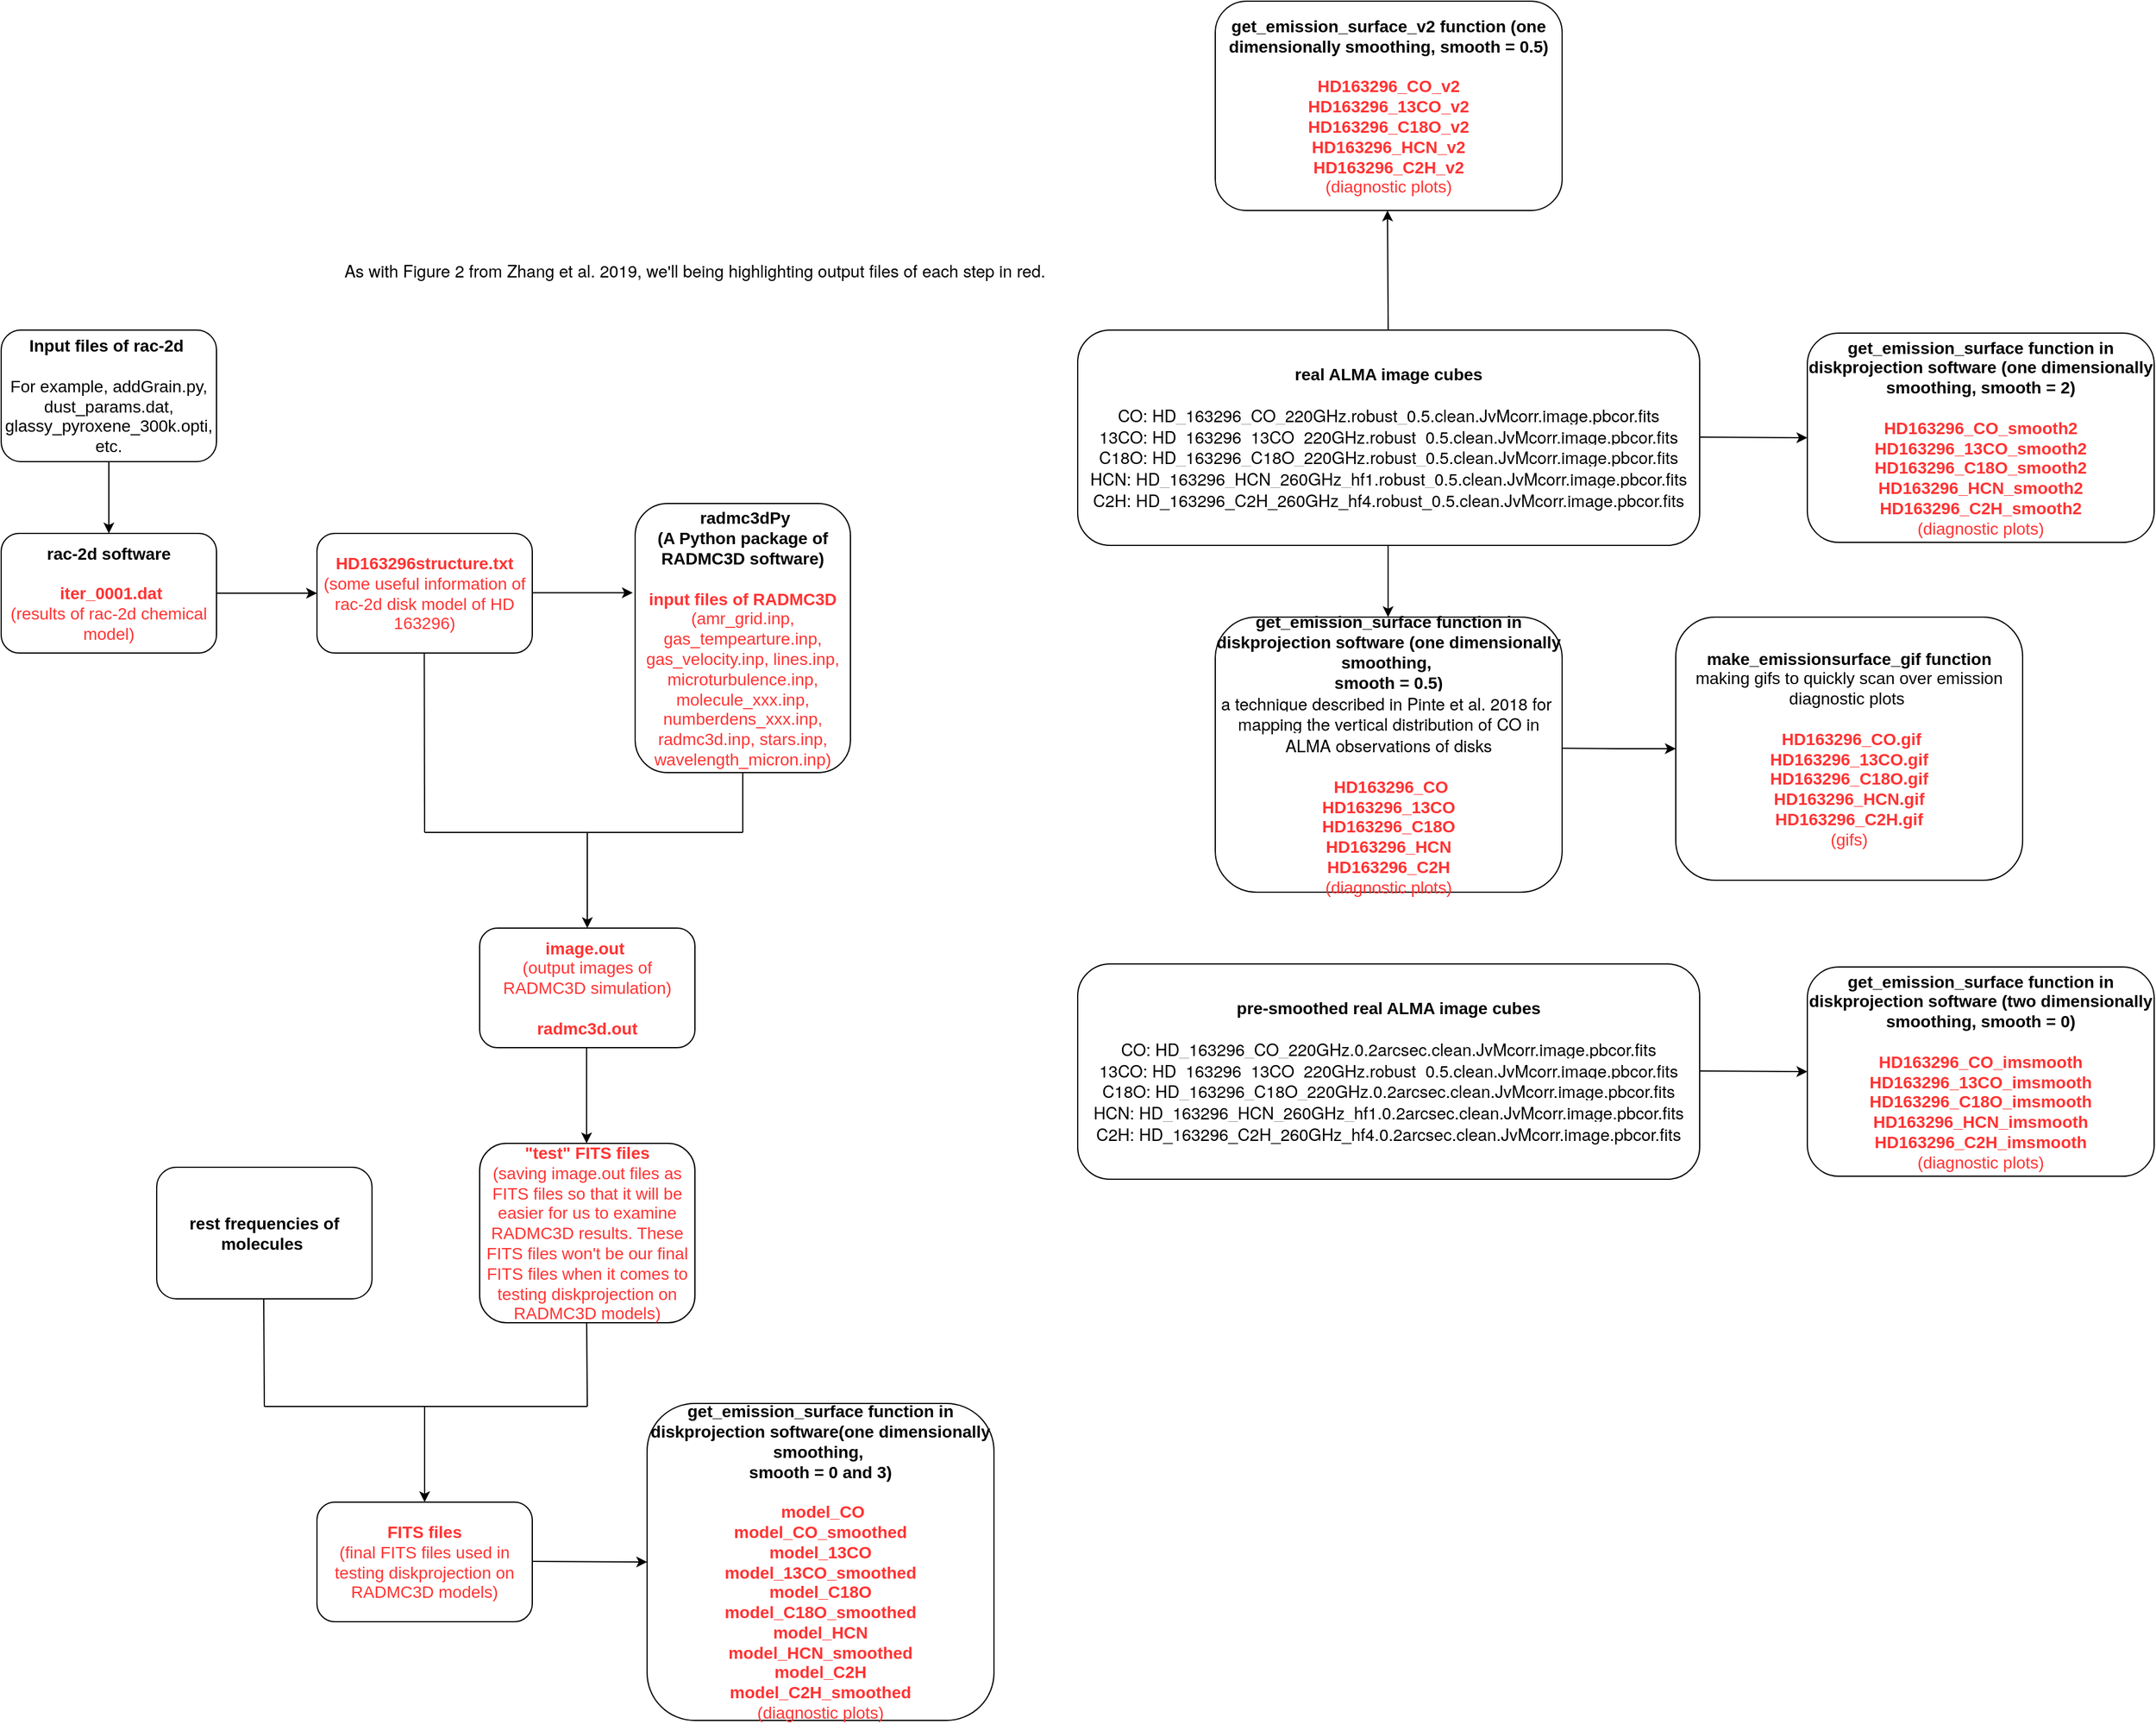 <mxfile version="14.7.7" type="github">
  <diagram id="OHio_l4A3hphXdwyJgQA" name="Page-1">
    <mxGraphModel dx="946" dy="1739" grid="1" gridSize="10" guides="1" tooltips="1" connect="1" arrows="1" fold="1" page="1" pageScale="1" pageWidth="827" pageHeight="1169" math="0" shadow="0">
      <root>
        <mxCell id="0" />
        <mxCell id="1" parent="0" />
        <mxCell id="7kvAbgqLVaGYdPQzEYKD-1" value="&lt;span style=&quot;font-family: &amp;#34;helvetica neue&amp;#34; , &amp;#34;helvetica&amp;#34; , &amp;#34;arial&amp;#34; , sans-serif ; font-size: 14px ; text-align: justify ; background-color: rgb(255 , 255 , 255)&quot;&gt;As with Figure 2 from Zhang et al. 2019, we&#39;ll being highlighting output files of each step in red.&lt;/span&gt;" style="text;html=1;strokeColor=none;fillColor=none;align=center;verticalAlign=middle;whiteSpace=wrap;rounded=0;" vertex="1" parent="1">
          <mxGeometry x="320" y="30" width="640" height="40" as="geometry" />
        </mxCell>
        <mxCell id="7kvAbgqLVaGYdPQzEYKD-2" value="&lt;font style=&quot;font-size: 14px&quot;&gt;&lt;b&gt;Input files of rac-2d&lt;/b&gt;&amp;nbsp;&lt;br&gt;&lt;br&gt;For example, addGrain.py, dust_params.dat, glassy_pyroxene_300k.opti, etc.&lt;/font&gt;" style="rounded=1;whiteSpace=wrap;html=1;" vertex="1" parent="1">
          <mxGeometry x="60" y="100" width="180" height="110" as="geometry" />
        </mxCell>
        <mxCell id="7kvAbgqLVaGYdPQzEYKD-8" value="&lt;font style=&quot;font-size: 14px&quot;&gt;&lt;b&gt;rac-2d software&lt;br&gt;&lt;br&gt;&lt;/b&gt;&amp;nbsp;&lt;font color=&quot;#ff3333&quot;&gt;&lt;b&gt;iter_0001.dat &lt;/b&gt;&lt;br&gt;(results of rac-2d chemical model)&lt;/font&gt;&lt;/font&gt;" style="rounded=1;whiteSpace=wrap;html=1;" vertex="1" parent="1">
          <mxGeometry x="60" y="270" width="180" height="100" as="geometry" />
        </mxCell>
        <mxCell id="7kvAbgqLVaGYdPQzEYKD-9" value="" style="endArrow=classic;html=1;exitX=0.5;exitY=1;exitDx=0;exitDy=0;" edge="1" parent="1" source="7kvAbgqLVaGYdPQzEYKD-2" target="7kvAbgqLVaGYdPQzEYKD-8">
          <mxGeometry width="50" height="50" relative="1" as="geometry">
            <mxPoint x="150" y="250" as="sourcePoint" />
            <mxPoint x="200" y="200" as="targetPoint" />
          </mxGeometry>
        </mxCell>
        <mxCell id="7kvAbgqLVaGYdPQzEYKD-11" value="&lt;font style=&quot;font-size: 14px&quot;&gt;&lt;font color=&quot;#ff3333&quot;&gt;&lt;b&gt;HD163296structure.txt&lt;/b&gt; (some useful information of rac-2d disk model of HD 163296)&lt;/font&gt;&lt;/font&gt;" style="rounded=1;whiteSpace=wrap;html=1;" vertex="1" parent="1">
          <mxGeometry x="324" y="270" width="180" height="100" as="geometry" />
        </mxCell>
        <mxCell id="7kvAbgqLVaGYdPQzEYKD-12" value="" style="endArrow=classic;html=1;exitX=1;exitY=0.5;exitDx=0;exitDy=0;" edge="1" parent="1" source="7kvAbgqLVaGYdPQzEYKD-8" target="7kvAbgqLVaGYdPQzEYKD-11">
          <mxGeometry width="50" height="50" relative="1" as="geometry">
            <mxPoint x="290" y="320" as="sourcePoint" />
            <mxPoint x="340" y="270" as="targetPoint" />
          </mxGeometry>
        </mxCell>
        <mxCell id="7kvAbgqLVaGYdPQzEYKD-13" value="&lt;font style=&quot;font-size: 14px&quot;&gt;&lt;b&gt;&amp;nbsp;radmc3dPy &lt;br&gt;(&lt;/b&gt;&lt;b&gt;A Python package of RADMC3D software&lt;/b&gt;&lt;b&gt;)&lt;/b&gt;&lt;br&gt;&lt;br&gt;&lt;span style=&quot;color: rgb(255 , 51 , 51)&quot;&gt;&lt;b&gt;input files of RADMC3D&lt;/b&gt;&lt;br&gt;&lt;/span&gt;&lt;font color=&quot;#ff3333&quot;&gt;(amr_grid.inp, gas_tempearture.inp, gas_velocity.inp, lines.inp, microturbulence.inp, molecule_xxx.inp, numberdens_xxx.inp, radmc3d.inp, stars.inp, wavelength_micron.inp)&lt;/font&gt;&lt;br&gt;&lt;/font&gt;" style="rounded=1;whiteSpace=wrap;html=1;" vertex="1" parent="1">
          <mxGeometry x="590" y="245" width="180" height="225" as="geometry" />
        </mxCell>
        <mxCell id="7kvAbgqLVaGYdPQzEYKD-14" value="" style="endArrow=classic;html=1;exitX=1;exitY=0.5;exitDx=0;exitDy=0;" edge="1" parent="1">
          <mxGeometry width="50" height="50" relative="1" as="geometry">
            <mxPoint x="504.0" y="319.66" as="sourcePoint" />
            <mxPoint x="588.0" y="319.66" as="targetPoint" />
          </mxGeometry>
        </mxCell>
        <mxCell id="7kvAbgqLVaGYdPQzEYKD-15" value="" style="endArrow=none;html=1;" edge="1" parent="1">
          <mxGeometry width="50" height="50" relative="1" as="geometry">
            <mxPoint x="414" y="520" as="sourcePoint" />
            <mxPoint x="413.71" y="370" as="targetPoint" />
          </mxGeometry>
        </mxCell>
        <mxCell id="7kvAbgqLVaGYdPQzEYKD-16" value="" style="endArrow=none;html=1;" edge="1" parent="1">
          <mxGeometry width="50" height="50" relative="1" as="geometry">
            <mxPoint x="414" y="520" as="sourcePoint" />
            <mxPoint x="680" y="520" as="targetPoint" />
          </mxGeometry>
        </mxCell>
        <mxCell id="7kvAbgqLVaGYdPQzEYKD-17" value="" style="endArrow=none;html=1;" edge="1" parent="1">
          <mxGeometry width="50" height="50" relative="1" as="geometry">
            <mxPoint x="680" y="520" as="sourcePoint" />
            <mxPoint x="680" y="470" as="targetPoint" />
          </mxGeometry>
        </mxCell>
        <mxCell id="7kvAbgqLVaGYdPQzEYKD-18" value="" style="endArrow=classic;html=1;" edge="1" parent="1">
          <mxGeometry width="50" height="50" relative="1" as="geometry">
            <mxPoint x="550" y="520" as="sourcePoint" />
            <mxPoint x="550" y="600" as="targetPoint" />
          </mxGeometry>
        </mxCell>
        <mxCell id="7kvAbgqLVaGYdPQzEYKD-19" value="&lt;font style=&quot;font-size: 14px&quot;&gt;&lt;font color=&quot;#ff3333&quot;&gt;&lt;b&gt;image.out&lt;/b&gt;&amp;nbsp;&lt;br&gt;(output images of RADMC3D simulation)&lt;br&gt;&lt;br&gt;&lt;/font&gt;&lt;b style=&quot;color: rgb(255 , 51 , 51)&quot;&gt;radmc3d.out&lt;/b&gt;&lt;font color=&quot;#ff3333&quot;&gt;&lt;br&gt;&lt;/font&gt;&lt;/font&gt;" style="rounded=1;whiteSpace=wrap;html=1;" vertex="1" parent="1">
          <mxGeometry x="460" y="600" width="180" height="100" as="geometry" />
        </mxCell>
        <mxCell id="7kvAbgqLVaGYdPQzEYKD-22" value="" style="endArrow=classic;html=1;" edge="1" parent="1">
          <mxGeometry width="50" height="50" relative="1" as="geometry">
            <mxPoint x="549.41" y="700" as="sourcePoint" />
            <mxPoint x="549.41" y="780" as="targetPoint" />
          </mxGeometry>
        </mxCell>
        <mxCell id="7kvAbgqLVaGYdPQzEYKD-23" value="&lt;font style=&quot;font-size: 14px&quot;&gt;&lt;font color=&quot;#ff3333&quot;&gt;&lt;b&gt;&quot;test&quot; FITS files&lt;br&gt;&lt;/b&gt;&lt;/font&gt;&lt;span style=&quot;color: rgb(255 , 51 , 51)&quot;&gt;(saving image.out files as FITS files so that it will be easier for us to examine RADMC3D results. These FITS files won&#39;t be our final FITS files when it comes to testing diskprojection on RADMC3D models)&lt;/span&gt;&lt;font color=&quot;#ff3333&quot;&gt;&lt;br&gt;&lt;/font&gt;&lt;/font&gt;" style="rounded=1;whiteSpace=wrap;html=1;" vertex="1" parent="1">
          <mxGeometry x="460" y="780" width="180" height="150" as="geometry" />
        </mxCell>
        <mxCell id="7kvAbgqLVaGYdPQzEYKD-24" value="&lt;font style=&quot;font-size: 14px&quot;&gt;&lt;b&gt;real ALMA image cubes&lt;/b&gt;&lt;br&gt;&lt;br&gt;&lt;span style=&quot;font-family: &amp;#34;helvetica neue&amp;#34; , &amp;#34;helvetica&amp;#34; , &amp;#34;arial&amp;#34; , sans-serif ; text-align: left ; background-color: rgb(255 , 255 , 255)&quot;&gt;CO: HD_163296_CO_220GHz.robust_0.5.clean.JvMcorr.image.pbcor.fits&lt;br&gt;&lt;/span&gt;&lt;span style=&quot;font-family: &amp;#34;helvetica neue&amp;#34; , &amp;#34;helvetica&amp;#34; , &amp;#34;arial&amp;#34; , sans-serif ; text-align: left ; background-color: rgb(255 , 255 , 255)&quot;&gt;13CO: HD_163296_13CO_220GHz.robust_0.5.clean.JvMcorr.image.pbcor.fits&lt;br&gt;&lt;/span&gt;&lt;span style=&quot;font-family: &amp;#34;helvetica neue&amp;#34; , &amp;#34;helvetica&amp;#34; , &amp;#34;arial&amp;#34; , sans-serif ; text-align: left ; background-color: rgb(255 , 255 , 255)&quot;&gt;C18O: HD_163296_C18O_220GHz.robust_0.5.clean.JvMcorr.image.pbcor.fits&lt;br&gt;&lt;/span&gt;&lt;span style=&quot;font-family: &amp;#34;helvetica neue&amp;#34; , &amp;#34;helvetica&amp;#34; , &amp;#34;arial&amp;#34; , sans-serif ; text-align: left ; background-color: rgb(255 , 255 , 255)&quot;&gt;HCN: HD_163296_HCN_260GHz_hf1.robust_0.5.clean.JvMcorr.image.pbcor.fits&lt;br&gt;&lt;/span&gt;&lt;span style=&quot;font-family: &amp;#34;helvetica neue&amp;#34; , &amp;#34;helvetica&amp;#34; , &amp;#34;arial&amp;#34; , sans-serif ; text-align: left ; background-color: rgb(255 , 255 , 255)&quot;&gt;C2H: HD_163296_C2H_260GHz_hf4.robust_0.5.clean.JvMcorr.image.pbcor.fits&lt;/span&gt;&lt;br&gt;&lt;/font&gt;" style="rounded=1;whiteSpace=wrap;html=1;" vertex="1" parent="1">
          <mxGeometry x="960" y="100" width="520" height="180" as="geometry" />
        </mxCell>
        <mxCell id="7kvAbgqLVaGYdPQzEYKD-25" value="" style="endArrow=classic;html=1;exitX=0.5;exitY=1;exitDx=0;exitDy=0;" edge="1" parent="1">
          <mxGeometry width="50" height="50" relative="1" as="geometry">
            <mxPoint x="1219.5" y="280" as="sourcePoint" />
            <mxPoint x="1219.5" y="340" as="targetPoint" />
          </mxGeometry>
        </mxCell>
        <mxCell id="7kvAbgqLVaGYdPQzEYKD-26" value="&lt;font style=&quot;font-size: 14px&quot;&gt;&lt;b&gt;get_emission_surface function in diskprojection software (&lt;/b&gt;&lt;b&gt;one dimensionally smoothing,&amp;nbsp;&lt;/b&gt;&lt;b&gt;&lt;br&gt;smooth = 0.5)&lt;br&gt;&lt;/b&gt;&lt;span style=&quot;font-family: &amp;#34;helvetica neue&amp;#34; , &amp;#34;helvetica&amp;#34; , &amp;#34;arial&amp;#34; , sans-serif ; text-align: justify ; background-color: rgb(255 , 255 , 255)&quot;&gt;a technique described in Pinte et al. 2018&amp;nbsp;&lt;/span&gt;&lt;span style=&quot;font-family: &amp;#34;helvetica neue&amp;#34; , &amp;#34;helvetica&amp;#34; , &amp;#34;arial&amp;#34; , sans-serif ; text-align: justify ; background-color: rgb(255 , 255 , 255)&quot;&gt;for&amp;nbsp;&lt;/span&gt;&lt;span style=&quot;font-family: &amp;#34;helvetica neue&amp;#34; , &amp;#34;helvetica&amp;#34; , &amp;#34;arial&amp;#34; , sans-serif ; text-align: justify ; background-color: rgb(255 , 255 , 255)&quot;&gt;&lt;br&gt;mapping the vertical distribution of CO in ALMA observations of disks&lt;/span&gt;&lt;b&gt;&lt;br&gt;&lt;br&gt;&lt;/b&gt;&amp;nbsp;&lt;font color=&quot;#ff3333&quot;&gt;&lt;b&gt;HD163296_CO&lt;br&gt;&lt;/b&gt;&lt;/font&gt;&lt;b style=&quot;color: rgb(255 , 51 , 51)&quot;&gt;HD163296_13CO&lt;br&gt;&lt;/b&gt;&lt;b style=&quot;color: rgb(255 , 51 , 51)&quot;&gt;HD163296_C18O&lt;br&gt;&lt;/b&gt;&lt;b style=&quot;color: rgb(255 , 51 , 51)&quot;&gt;HD163296_HCN&lt;br&gt;&lt;/b&gt;&lt;b style=&quot;color: rgb(255 , 51 , 51)&quot;&gt;HD163296_C2H&lt;/b&gt;&lt;font color=&quot;#ff3333&quot;&gt;&lt;br&gt;(diagnostic plots)&lt;/font&gt;&lt;/font&gt;" style="rounded=1;whiteSpace=wrap;html=1;" vertex="1" parent="1">
          <mxGeometry x="1075" y="340" width="290" height="230" as="geometry" />
        </mxCell>
        <mxCell id="7kvAbgqLVaGYdPQzEYKD-28" value="&lt;font style=&quot;font-size: 14px&quot;&gt;&lt;b&gt;get_emission_surface function in diskprojection software (one dimensionally smoothing, smooth = 2)&lt;/b&gt;&lt;b&gt;&lt;br&gt;&lt;/b&gt;&lt;font color=&quot;#ff3333&quot;&gt;&lt;b&gt;&lt;br&gt;&lt;/b&gt;&lt;/font&gt;&lt;b style=&quot;color: rgb(255 , 51 , 51)&quot;&gt;HD163296_CO_smooth2&lt;/b&gt;&lt;b style=&quot;color: rgb(255 , 51 , 51)&quot;&gt;&lt;br&gt;&lt;/b&gt;&lt;b style=&quot;color: rgb(255 , 51 , 51)&quot;&gt;HD163296_13CO_smooth2&lt;/b&gt;&lt;b style=&quot;color: rgb(255 , 51 , 51)&quot;&gt;&lt;br&gt;&lt;/b&gt;&lt;b style=&quot;color: rgb(255 , 51 , 51)&quot;&gt;HD163296_C18O_smooth2&lt;/b&gt;&lt;b style=&quot;color: rgb(255 , 51 , 51)&quot;&gt;&lt;br&gt;&lt;/b&gt;&lt;b style=&quot;color: rgb(255 , 51 , 51)&quot;&gt;HD163296_HCN_smooth2&lt;/b&gt;&lt;b style=&quot;color: rgb(255 , 51 , 51)&quot;&gt;&lt;br&gt;&lt;/b&gt;&lt;b style=&quot;color: rgb(255 , 51 , 51)&quot;&gt;HD163296_C2H_smooth2&lt;/b&gt;&lt;font color=&quot;#ff3333&quot;&gt;&lt;br&gt;(diagnostic plots)&lt;/font&gt;&lt;/font&gt;" style="rounded=1;whiteSpace=wrap;html=1;" vertex="1" parent="1">
          <mxGeometry x="1570" y="102.5" width="290" height="175" as="geometry" />
        </mxCell>
        <mxCell id="7kvAbgqLVaGYdPQzEYKD-29" value="" style="endArrow=classic;html=1;exitX=1;exitY=0.5;exitDx=0;exitDy=0;entryX=0;entryY=0.5;entryDx=0;entryDy=0;" edge="1" parent="1" target="7kvAbgqLVaGYdPQzEYKD-28">
          <mxGeometry width="50" height="50" relative="1" as="geometry">
            <mxPoint x="1480" y="189.5" as="sourcePoint" />
            <mxPoint x="1564" y="189.5" as="targetPoint" />
          </mxGeometry>
        </mxCell>
        <mxCell id="7kvAbgqLVaGYdPQzEYKD-30" value="&lt;font style=&quot;font-size: 14px&quot;&gt;&lt;b&gt;pre-smoothed real ALMA image cubes&lt;/b&gt;&lt;br&gt;&lt;br&gt;&lt;span style=&quot;font-family: &amp;#34;helvetica neue&amp;#34; , &amp;#34;helvetica&amp;#34; , &amp;#34;arial&amp;#34; , sans-serif ; text-align: left ; background-color: rgb(255 , 255 , 255)&quot;&gt;CO: H&lt;/span&gt;&lt;span style=&quot;font-family: &amp;#34;helvetica neue&amp;#34; , &amp;#34;helvetica&amp;#34; , &amp;#34;arial&amp;#34; , sans-serif ; text-align: left ; background-color: rgb(255 , 255 , 255)&quot;&gt;D_163296_CO_220GHz.0.2arcsec.clean.JvMcorr.image.pbcor.fits&lt;/span&gt;&lt;span style=&quot;font-family: &amp;#34;helvetica neue&amp;#34; , &amp;#34;helvetica&amp;#34; , &amp;#34;arial&amp;#34; , sans-serif ; text-align: left ; background-color: rgb(255 , 255 , 255)&quot;&gt;&lt;br&gt;&lt;/span&gt;&lt;span style=&quot;font-family: &amp;#34;helvetica neue&amp;#34; , &amp;#34;helvetica&amp;#34; , &amp;#34;arial&amp;#34; , sans-serif ; text-align: left ; background-color: rgb(255 , 255 , 255)&quot;&gt;13CO: HD_163296_13CO_220GHz.robust_0.5.clean.JvMcorr.image.pbcor.fits&lt;br&gt;&lt;/span&gt;&lt;span style=&quot;font-family: &amp;#34;helvetica neue&amp;#34; , &amp;#34;helvetica&amp;#34; , &amp;#34;arial&amp;#34; , sans-serif ; text-align: left ; background-color: rgb(255 , 255 , 255)&quot;&gt;C18O: H&lt;/span&gt;&lt;span style=&quot;font-family: &amp;#34;helvetica neue&amp;#34; , &amp;#34;helvetica&amp;#34; , &amp;#34;arial&amp;#34; , sans-serif ; text-align: left ; background-color: rgb(255 , 255 , 255)&quot;&gt;D_163296_C18O_220GHz.0.2arcsec.clean.JvMcorr.image.pbcor.fits&lt;/span&gt;&lt;span style=&quot;font-family: &amp;#34;helvetica neue&amp;#34; , &amp;#34;helvetica&amp;#34; , &amp;#34;arial&amp;#34; , sans-serif ; text-align: left ; background-color: rgb(255 , 255 , 255)&quot;&gt;&lt;br&gt;&lt;/span&gt;&lt;span style=&quot;font-family: &amp;#34;helvetica neue&amp;#34; , &amp;#34;helvetica&amp;#34; , &amp;#34;arial&amp;#34; , sans-serif ; text-align: left ; background-color: rgb(255 , 255 , 255)&quot;&gt;HCN: H&lt;/span&gt;&lt;span style=&quot;font-family: &amp;#34;helvetica neue&amp;#34; , &amp;#34;helvetica&amp;#34; , &amp;#34;arial&amp;#34; , sans-serif ; text-align: left ; background-color: rgb(255 , 255 , 255)&quot;&gt;D_163296_HCN_260GHz_hf1.0.2arcsec.clean.JvMcorr.image.pbcor.fits&lt;/span&gt;&lt;span style=&quot;font-family: &amp;#34;helvetica neue&amp;#34; , &amp;#34;helvetica&amp;#34; , &amp;#34;arial&amp;#34; , sans-serif ; text-align: left ; background-color: rgb(255 , 255 , 255)&quot;&gt;&lt;br&gt;&lt;/span&gt;&lt;span style=&quot;font-family: &amp;#34;helvetica neue&amp;#34; , &amp;#34;helvetica&amp;#34; , &amp;#34;arial&amp;#34; , sans-serif ; text-align: left ; background-color: rgb(255 , 255 , 255)&quot;&gt;C2H: H&lt;/span&gt;&lt;span style=&quot;font-family: &amp;#34;helvetica neue&amp;#34; , &amp;#34;helvetica&amp;#34; , &amp;#34;arial&amp;#34; , sans-serif ; text-align: left ; background-color: rgb(255 , 255 , 255)&quot;&gt;D_163296_C2H_260GHz_hf4.0.2arcsec.clean.JvMcorr.image.pbcor.fits&lt;/span&gt;&lt;br&gt;&lt;/font&gt;" style="rounded=1;whiteSpace=wrap;html=1;" vertex="1" parent="1">
          <mxGeometry x="960" y="630" width="520" height="180" as="geometry" />
        </mxCell>
        <mxCell id="7kvAbgqLVaGYdPQzEYKD-31" value="&lt;font style=&quot;font-size: 14px&quot;&gt;&lt;b&gt;get_emission_surface function in diskprojection software (two dimensionally smoothing, smooth = 0)&lt;/b&gt;&lt;b&gt;&lt;br&gt;&lt;/b&gt;&lt;font color=&quot;#ff3333&quot;&gt;&lt;b&gt;&lt;br&gt;&lt;/b&gt;&lt;/font&gt;&lt;b style=&quot;color: rgb(255 , 51 , 51)&quot;&gt;HD163296_CO_imsmooth&lt;/b&gt;&lt;b style=&quot;color: rgb(255 , 51 , 51)&quot;&gt;&lt;br&gt;&lt;/b&gt;&lt;b style=&quot;color: rgb(255 , 51 , 51)&quot;&gt;HD163296_13CO_imsmooth&lt;/b&gt;&lt;b style=&quot;color: rgb(255 , 51 , 51)&quot;&gt;&lt;br&gt;&lt;/b&gt;&lt;b style=&quot;color: rgb(255 , 51 , 51)&quot;&gt;HD163296_C18O_imsmooth&lt;/b&gt;&lt;b style=&quot;color: rgb(255 , 51 , 51)&quot;&gt;&lt;br&gt;&lt;/b&gt;&lt;b style=&quot;color: rgb(255 , 51 , 51)&quot;&gt;HD163296_HCN_imsmooth&lt;/b&gt;&lt;b style=&quot;color: rgb(255 , 51 , 51)&quot;&gt;&lt;br&gt;&lt;/b&gt;&lt;b style=&quot;color: rgb(255 , 51 , 51)&quot;&gt;HD163296_C2H_imsmooth&lt;/b&gt;&lt;font color=&quot;#ff3333&quot;&gt;&lt;br&gt;(diagnostic plots)&lt;/font&gt;&lt;/font&gt;" style="rounded=1;whiteSpace=wrap;html=1;" vertex="1" parent="1">
          <mxGeometry x="1570" y="632.5" width="290" height="175" as="geometry" />
        </mxCell>
        <mxCell id="7kvAbgqLVaGYdPQzEYKD-32" value="" style="endArrow=classic;html=1;exitX=1;exitY=0.5;exitDx=0;exitDy=0;entryX=0;entryY=0.5;entryDx=0;entryDy=0;" edge="1" parent="1">
          <mxGeometry width="50" height="50" relative="1" as="geometry">
            <mxPoint x="1480" y="719.5" as="sourcePoint" />
            <mxPoint x="1570" y="720" as="targetPoint" />
          </mxGeometry>
        </mxCell>
        <mxCell id="7kvAbgqLVaGYdPQzEYKD-33" value="&lt;font style=&quot;font-size: 14px&quot;&gt;&lt;b&gt;rest frequencies of molecules&lt;/b&gt;&amp;nbsp;&lt;br&gt;&lt;/font&gt;" style="rounded=1;whiteSpace=wrap;html=1;" vertex="1" parent="1">
          <mxGeometry x="190" y="800" width="180" height="110" as="geometry" />
        </mxCell>
        <mxCell id="7kvAbgqLVaGYdPQzEYKD-35" value="" style="endArrow=none;html=1;" edge="1" parent="1">
          <mxGeometry width="50" height="50" relative="1" as="geometry">
            <mxPoint x="280" y="1000" as="sourcePoint" />
            <mxPoint x="279.5" y="910" as="targetPoint" />
          </mxGeometry>
        </mxCell>
        <mxCell id="7kvAbgqLVaGYdPQzEYKD-36" value="" style="endArrow=none;html=1;" edge="1" parent="1">
          <mxGeometry width="50" height="50" relative="1" as="geometry">
            <mxPoint x="550" y="1000" as="sourcePoint" />
            <mxPoint x="549.5" y="930" as="targetPoint" />
          </mxGeometry>
        </mxCell>
        <mxCell id="7kvAbgqLVaGYdPQzEYKD-37" value="" style="endArrow=none;html=1;" edge="1" parent="1">
          <mxGeometry width="50" height="50" relative="1" as="geometry">
            <mxPoint x="280" y="1000" as="sourcePoint" />
            <mxPoint x="550" y="1000" as="targetPoint" />
          </mxGeometry>
        </mxCell>
        <mxCell id="7kvAbgqLVaGYdPQzEYKD-38" value="" style="endArrow=classic;html=1;" edge="1" parent="1">
          <mxGeometry width="50" height="50" relative="1" as="geometry">
            <mxPoint x="414.0" y="1000" as="sourcePoint" />
            <mxPoint x="414.0" y="1080" as="targetPoint" />
          </mxGeometry>
        </mxCell>
        <mxCell id="7kvAbgqLVaGYdPQzEYKD-39" value="&lt;font style=&quot;font-size: 14px&quot;&gt;&lt;font color=&quot;#ff3333&quot;&gt;&lt;b&gt;FITS files&lt;br&gt;&lt;/b&gt;&lt;/font&gt;&lt;span style=&quot;color: rgb(255 , 51 , 51)&quot;&gt;(final FITS files used in testing diskprojection on RADMC3D models)&lt;/span&gt;&lt;font color=&quot;#ff3333&quot;&gt;&lt;br&gt;&lt;/font&gt;&lt;/font&gt;" style="rounded=1;whiteSpace=wrap;html=1;" vertex="1" parent="1">
          <mxGeometry x="324" y="1080" width="180" height="100" as="geometry" />
        </mxCell>
        <mxCell id="7kvAbgqLVaGYdPQzEYKD-40" value="&lt;font style=&quot;font-size: 14px&quot;&gt;&lt;b&gt;get_emission_surface function in diskprojection software(&lt;/b&gt;&lt;b&gt;one dimensionally smoothing,&amp;nbsp;&lt;/b&gt;&lt;b&gt;&lt;br&gt;smooth = 0 and 3)&lt;/b&gt;&lt;b&gt;&lt;br&gt;&lt;br&gt;&lt;/b&gt;&amp;nbsp;&lt;b style=&quot;color: rgb(255 , 51 , 51)&quot;&gt;model_CO&lt;br&gt;&lt;/b&gt;&lt;b style=&quot;color: rgb(255 , 51 , 51)&quot;&gt;model_CO_smoothed&lt;/b&gt;&lt;font color=&quot;#ff3333&quot;&gt;&lt;b&gt;&lt;br&gt;&lt;/b&gt;&lt;/font&gt;&lt;b style=&quot;color: rgb(255 , 51 , 51)&quot;&gt;model_13CO&lt;br&gt;&lt;/b&gt;&lt;b style=&quot;color: rgb(255 , 51 , 51)&quot;&gt;model_13CO_smoothed&lt;/b&gt;&lt;b style=&quot;color: rgb(255 , 51 , 51)&quot;&gt;&lt;br&gt;&lt;/b&gt;&lt;b style=&quot;color: rgb(255 , 51 , 51)&quot;&gt;model_C18O&lt;br&gt;&lt;/b&gt;&lt;b style=&quot;color: rgb(255 , 51 , 51)&quot;&gt;model_C18O_smoothed&lt;/b&gt;&lt;b style=&quot;color: rgb(255 , 51 , 51)&quot;&gt;&lt;br&gt;&lt;/b&gt;&lt;b style=&quot;color: rgb(255 , 51 , 51)&quot;&gt;model_HCN&lt;br&gt;&lt;/b&gt;&lt;b style=&quot;color: rgb(255 , 51 , 51)&quot;&gt;model_HCN_smoothed&lt;/b&gt;&lt;b style=&quot;color: rgb(255 , 51 , 51)&quot;&gt;&lt;br&gt;&lt;/b&gt;&lt;b style=&quot;color: rgb(255 , 51 , 51)&quot;&gt;model_C2H&lt;br&gt;&lt;/b&gt;&lt;b style=&quot;color: rgb(255 , 51 , 51)&quot;&gt;model_C2H_smoothed&lt;/b&gt;&lt;font color=&quot;#ff3333&quot;&gt;&lt;br&gt;(diagnostic plots)&lt;/font&gt;&lt;/font&gt;" style="rounded=1;whiteSpace=wrap;html=1;" vertex="1" parent="1">
          <mxGeometry x="600" y="997.5" width="290" height="265" as="geometry" />
        </mxCell>
        <mxCell id="7kvAbgqLVaGYdPQzEYKD-41" value="" style="endArrow=classic;html=1;exitX=1;exitY=0.5;exitDx=0;exitDy=0;" edge="1" parent="1">
          <mxGeometry width="50" height="50" relative="1" as="geometry">
            <mxPoint x="504" y="1129.5" as="sourcePoint" />
            <mxPoint x="600" y="1130" as="targetPoint" />
          </mxGeometry>
        </mxCell>
        <mxCell id="7kvAbgqLVaGYdPQzEYKD-42" value="&lt;font style=&quot;font-size: 14px&quot;&gt;&lt;b&gt;get_emission_surface_v2 function (one dimensionally smoothing, smooth = 0.5)&lt;/b&gt;&lt;b&gt;&lt;br&gt;&lt;/b&gt;&lt;font color=&quot;#ff3333&quot;&gt;&lt;b&gt;&lt;br&gt;&lt;/b&gt;&lt;/font&gt;&lt;b style=&quot;color: rgb(255 , 51 , 51)&quot;&gt;HD163296_CO_v2&lt;/b&gt;&lt;b style=&quot;color: rgb(255 , 51 , 51)&quot;&gt;&lt;br&gt;&lt;/b&gt;&lt;b style=&quot;color: rgb(255 , 51 , 51)&quot;&gt;HD163296_13CO_v2&lt;/b&gt;&lt;b style=&quot;color: rgb(255 , 51 , 51)&quot;&gt;&lt;br&gt;&lt;/b&gt;&lt;b style=&quot;color: rgb(255 , 51 , 51)&quot;&gt;HD163296_C18O_v2&lt;/b&gt;&lt;b style=&quot;color: rgb(255 , 51 , 51)&quot;&gt;&lt;br&gt;&lt;/b&gt;&lt;b style=&quot;color: rgb(255 , 51 , 51)&quot;&gt;HD163296_HCN_v2&lt;/b&gt;&lt;b style=&quot;color: rgb(255 , 51 , 51)&quot;&gt;&lt;br&gt;&lt;/b&gt;&lt;b style=&quot;color: rgb(255 , 51 , 51)&quot;&gt;HD163296_C2H_v2&lt;/b&gt;&lt;font color=&quot;#ff3333&quot;&gt;&lt;br&gt;(diagnostic plots)&lt;/font&gt;&lt;/font&gt;" style="rounded=1;whiteSpace=wrap;html=1;" vertex="1" parent="1">
          <mxGeometry x="1075" y="-175" width="290" height="175" as="geometry" />
        </mxCell>
        <mxCell id="7kvAbgqLVaGYdPQzEYKD-43" value="" style="endArrow=classic;html=1;exitX=1;exitY=0.5;exitDx=0;exitDy=0;" edge="1" parent="1">
          <mxGeometry width="50" height="50" relative="1" as="geometry">
            <mxPoint x="1219.58" y="100" as="sourcePoint" />
            <mxPoint x="1219" as="targetPoint" />
          </mxGeometry>
        </mxCell>
        <mxCell id="7kvAbgqLVaGYdPQzEYKD-44" value="" style="endArrow=classic;html=1;exitX=1;exitY=0.5;exitDx=0;exitDy=0;entryX=0;entryY=0.5;entryDx=0;entryDy=0;" edge="1" parent="1" target="7kvAbgqLVaGYdPQzEYKD-45">
          <mxGeometry width="50" height="50" relative="1" as="geometry">
            <mxPoint x="1365" y="449.58" as="sourcePoint" />
            <mxPoint x="1455" y="450.08" as="targetPoint" />
            <Array as="points">
              <mxPoint x="1410" y="450" />
            </Array>
          </mxGeometry>
        </mxCell>
        <mxCell id="7kvAbgqLVaGYdPQzEYKD-45" value="&lt;font style=&quot;font-size: 14px&quot;&gt;&lt;b&gt;make_emissionsurface_gif function&lt;/b&gt;&lt;br&gt;making gifs to quickly scan over emission diagnostic plots&amp;nbsp;&lt;br&gt;&lt;b&gt;&lt;br&gt;&lt;/b&gt;&amp;nbsp;&lt;font color=&quot;#ff3333&quot;&gt;&lt;b&gt;HD163296_CO.gif&lt;br&gt;&lt;/b&gt;&lt;/font&gt;&lt;b style=&quot;color: rgb(255 , 51 , 51)&quot;&gt;HD163296_13CO.gif&lt;br&gt;&lt;/b&gt;&lt;b style=&quot;color: rgb(255 , 51 , 51)&quot;&gt;HD163296_C18O.gif&lt;br&gt;&lt;/b&gt;&lt;b style=&quot;color: rgb(255 , 51 , 51)&quot;&gt;HD163296_HCN.gif&lt;br&gt;&lt;/b&gt;&lt;b style=&quot;color: rgb(255 , 51 , 51)&quot;&gt;HD163296_C2H.gif&lt;/b&gt;&lt;font color=&quot;#ff3333&quot;&gt;&lt;br&gt;(gifs)&lt;/font&gt;&lt;/font&gt;" style="rounded=1;whiteSpace=wrap;html=1;" vertex="1" parent="1">
          <mxGeometry x="1460" y="340" width="290" height="220" as="geometry" />
        </mxCell>
      </root>
    </mxGraphModel>
  </diagram>
</mxfile>
